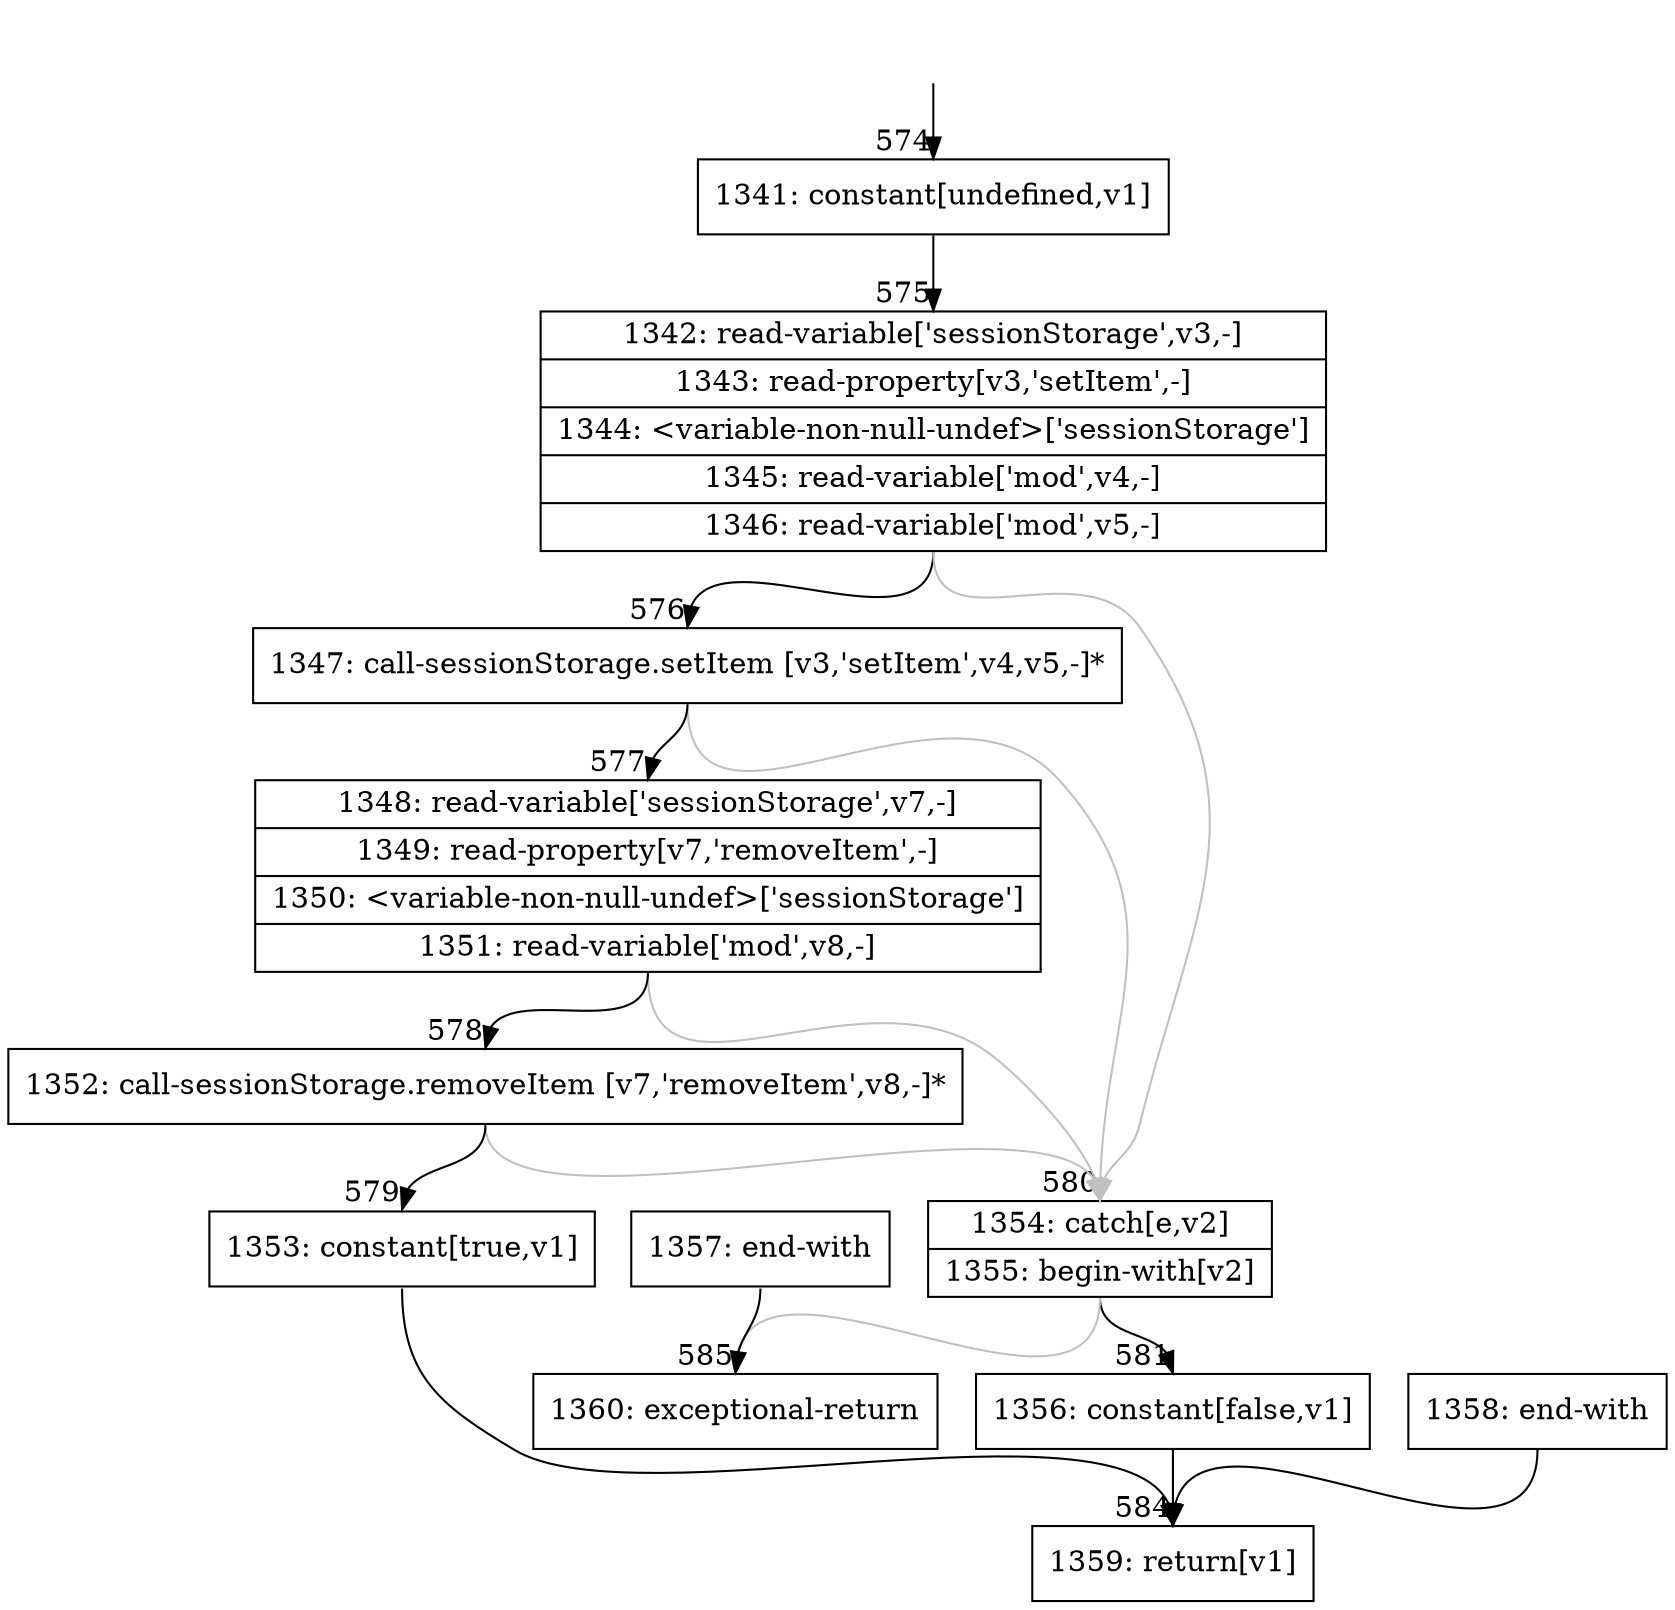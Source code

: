 digraph {
rankdir="TD"
BB_entry57[shape=none,label=""];
BB_entry57 -> BB574 [tailport=s, headport=n, headlabel="    574"]
BB574 [shape=record label="{1341: constant[undefined,v1]}" ] 
BB574 -> BB575 [tailport=s, headport=n, headlabel="      575"]
BB575 [shape=record label="{1342: read-variable['sessionStorage',v3,-]|1343: read-property[v3,'setItem',-]|1344: \<variable-non-null-undef\>['sessionStorage']|1345: read-variable['mod',v4,-]|1346: read-variable['mod',v5,-]}" ] 
BB575 -> BB576 [tailport=s, headport=n, headlabel="      576"]
BB575 -> BB580 [tailport=s, headport=n, color=gray, headlabel="      580"]
BB576 [shape=record label="{1347: call-sessionStorage.setItem [v3,'setItem',v4,v5,-]*}" ] 
BB576 -> BB577 [tailport=s, headport=n, headlabel="      577"]
BB576 -> BB580 [tailport=s, headport=n, color=gray]
BB577 [shape=record label="{1348: read-variable['sessionStorage',v7,-]|1349: read-property[v7,'removeItem',-]|1350: \<variable-non-null-undef\>['sessionStorage']|1351: read-variable['mod',v8,-]}" ] 
BB577 -> BB578 [tailport=s, headport=n, headlabel="      578"]
BB577 -> BB580 [tailport=s, headport=n, color=gray]
BB578 [shape=record label="{1352: call-sessionStorage.removeItem [v7,'removeItem',v8,-]*}" ] 
BB578 -> BB579 [tailport=s, headport=n, headlabel="      579"]
BB578 -> BB580 [tailport=s, headport=n, color=gray]
BB579 [shape=record label="{1353: constant[true,v1]}" ] 
BB579 -> BB584 [tailport=s, headport=n, headlabel="      584"]
BB580 [shape=record label="{1354: catch[e,v2]|1355: begin-with[v2]}" ] 
BB580 -> BB581 [tailport=s, headport=n, headlabel="      581"]
BB580 -> BB585 [tailport=s, headport=n, color=gray, headlabel="      585"]
BB581 [shape=record label="{1356: constant[false,v1]}" ] 
BB581 -> BB584 [tailport=s, headport=n]
BB582 [shape=record label="{1357: end-with}" ] 
BB582 -> BB585 [tailport=s, headport=n]
BB583 [shape=record label="{1358: end-with}" ] 
BB583 -> BB584 [tailport=s, headport=n]
BB584 [shape=record label="{1359: return[v1]}" ] 
BB585 [shape=record label="{1360: exceptional-return}" ] 
//#$~ 506
}
